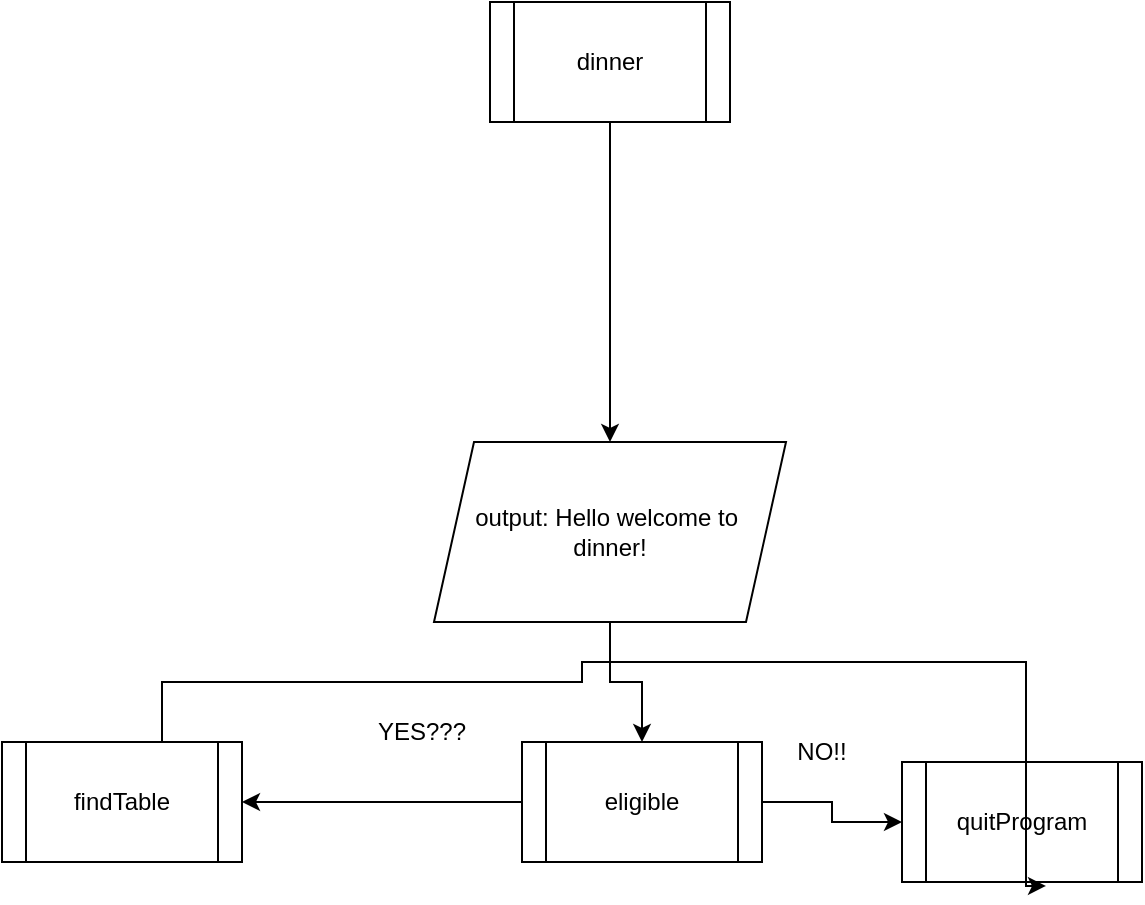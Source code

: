 <mxfile version="24.8.4">
  <diagram name="Page-1" id="dwAIE9gorQMwBHoiML9-">
    <mxGraphModel dx="1050" dy="522" grid="1" gridSize="10" guides="1" tooltips="1" connect="1" arrows="1" fold="1" page="1" pageScale="1" pageWidth="827" pageHeight="1169" math="0" shadow="0">
      <root>
        <mxCell id="0" />
        <mxCell id="1" parent="0" />
        <mxCell id="di62RwhrPvoY4Fmf4uYo-4" style="edgeStyle=orthogonalEdgeStyle;rounded=0;orthogonalLoop=1;jettySize=auto;html=1;" edge="1" parent="1" source="asAAAfu1wUCB6j5eI-mF-1" target="asAAAfu1wUCB6j5eI-mF-2">
          <mxGeometry relative="1" as="geometry" />
        </mxCell>
        <mxCell id="asAAAfu1wUCB6j5eI-mF-1" value="dinner" style="shape=process;whiteSpace=wrap;html=1;backgroundOutline=1;" parent="1" vertex="1">
          <mxGeometry x="354" y="40" width="120" height="60" as="geometry" />
        </mxCell>
        <mxCell id="asAAAfu1wUCB6j5eI-mF-5" value="" style="edgeStyle=orthogonalEdgeStyle;rounded=0;orthogonalLoop=1;jettySize=auto;html=1;" parent="1" source="asAAAfu1wUCB6j5eI-mF-2" target="asAAAfu1wUCB6j5eI-mF-4" edge="1">
          <mxGeometry relative="1" as="geometry" />
        </mxCell>
        <mxCell id="asAAAfu1wUCB6j5eI-mF-2" value="output: Hello welcome to&amp;nbsp;&lt;div&gt;dinner!&lt;/div&gt;" style="shape=parallelogram;perimeter=parallelogramPerimeter;whiteSpace=wrap;html=1;fixedSize=1;" parent="1" vertex="1">
          <mxGeometry x="326" y="260" width="176" height="90" as="geometry" />
        </mxCell>
        <mxCell id="asAAAfu1wUCB6j5eI-mF-7" value="" style="edgeStyle=orthogonalEdgeStyle;rounded=0;orthogonalLoop=1;jettySize=auto;html=1;entryX=1;entryY=0.5;entryDx=0;entryDy=0;" parent="1" source="asAAAfu1wUCB6j5eI-mF-4" edge="1" target="asAAAfu1wUCB6j5eI-mF-11">
          <mxGeometry relative="1" as="geometry">
            <mxPoint x="254" y="300" as="targetPoint" />
            <Array as="points" />
          </mxGeometry>
        </mxCell>
        <mxCell id="asAAAfu1wUCB6j5eI-mF-14" style="edgeStyle=orthogonalEdgeStyle;rounded=0;orthogonalLoop=1;jettySize=auto;html=1;entryX=0;entryY=0.5;entryDx=0;entryDy=0;" parent="1" source="asAAAfu1wUCB6j5eI-mF-4" target="asAAAfu1wUCB6j5eI-mF-13" edge="1">
          <mxGeometry relative="1" as="geometry" />
        </mxCell>
        <mxCell id="asAAAfu1wUCB6j5eI-mF-4" value="eligible" style="shape=process;whiteSpace=wrap;html=1;backgroundOutline=1;" parent="1" vertex="1">
          <mxGeometry x="370" y="410" width="120" height="60" as="geometry" />
        </mxCell>
        <mxCell id="asAAAfu1wUCB6j5eI-mF-8" value="YES???" style="text;html=1;align=center;verticalAlign=middle;whiteSpace=wrap;rounded=0;" parent="1" vertex="1">
          <mxGeometry x="290" y="390" width="60" height="30" as="geometry" />
        </mxCell>
        <mxCell id="asAAAfu1wUCB6j5eI-mF-11" value="findTable" style="shape=process;whiteSpace=wrap;html=1;backgroundOutline=1;" parent="1" vertex="1">
          <mxGeometry x="110" y="410" width="120" height="60" as="geometry" />
        </mxCell>
        <mxCell id="asAAAfu1wUCB6j5eI-mF-13" value="quitProgram" style="shape=process;whiteSpace=wrap;html=1;backgroundOutline=1;" parent="1" vertex="1">
          <mxGeometry x="560" y="420" width="120" height="60" as="geometry" />
        </mxCell>
        <mxCell id="asAAAfu1wUCB6j5eI-mF-15" value="NO!!" style="text;html=1;align=center;verticalAlign=middle;whiteSpace=wrap;rounded=0;" parent="1" vertex="1">
          <mxGeometry x="490" y="400" width="60" height="30" as="geometry" />
        </mxCell>
        <mxCell id="asAAAfu1wUCB6j5eI-mF-16" style="edgeStyle=orthogonalEdgeStyle;rounded=0;orthogonalLoop=1;jettySize=auto;html=1;entryX=0.6;entryY=1.033;entryDx=0;entryDy=0;entryPerimeter=0;" parent="1" source="asAAAfu1wUCB6j5eI-mF-11" target="asAAAfu1wUCB6j5eI-mF-13" edge="1">
          <mxGeometry relative="1" as="geometry">
            <Array as="points">
              <mxPoint x="190" y="380" />
              <mxPoint x="400" y="380" />
              <mxPoint x="400" y="370" />
              <mxPoint x="622" y="370" />
            </Array>
          </mxGeometry>
        </mxCell>
      </root>
    </mxGraphModel>
  </diagram>
</mxfile>
